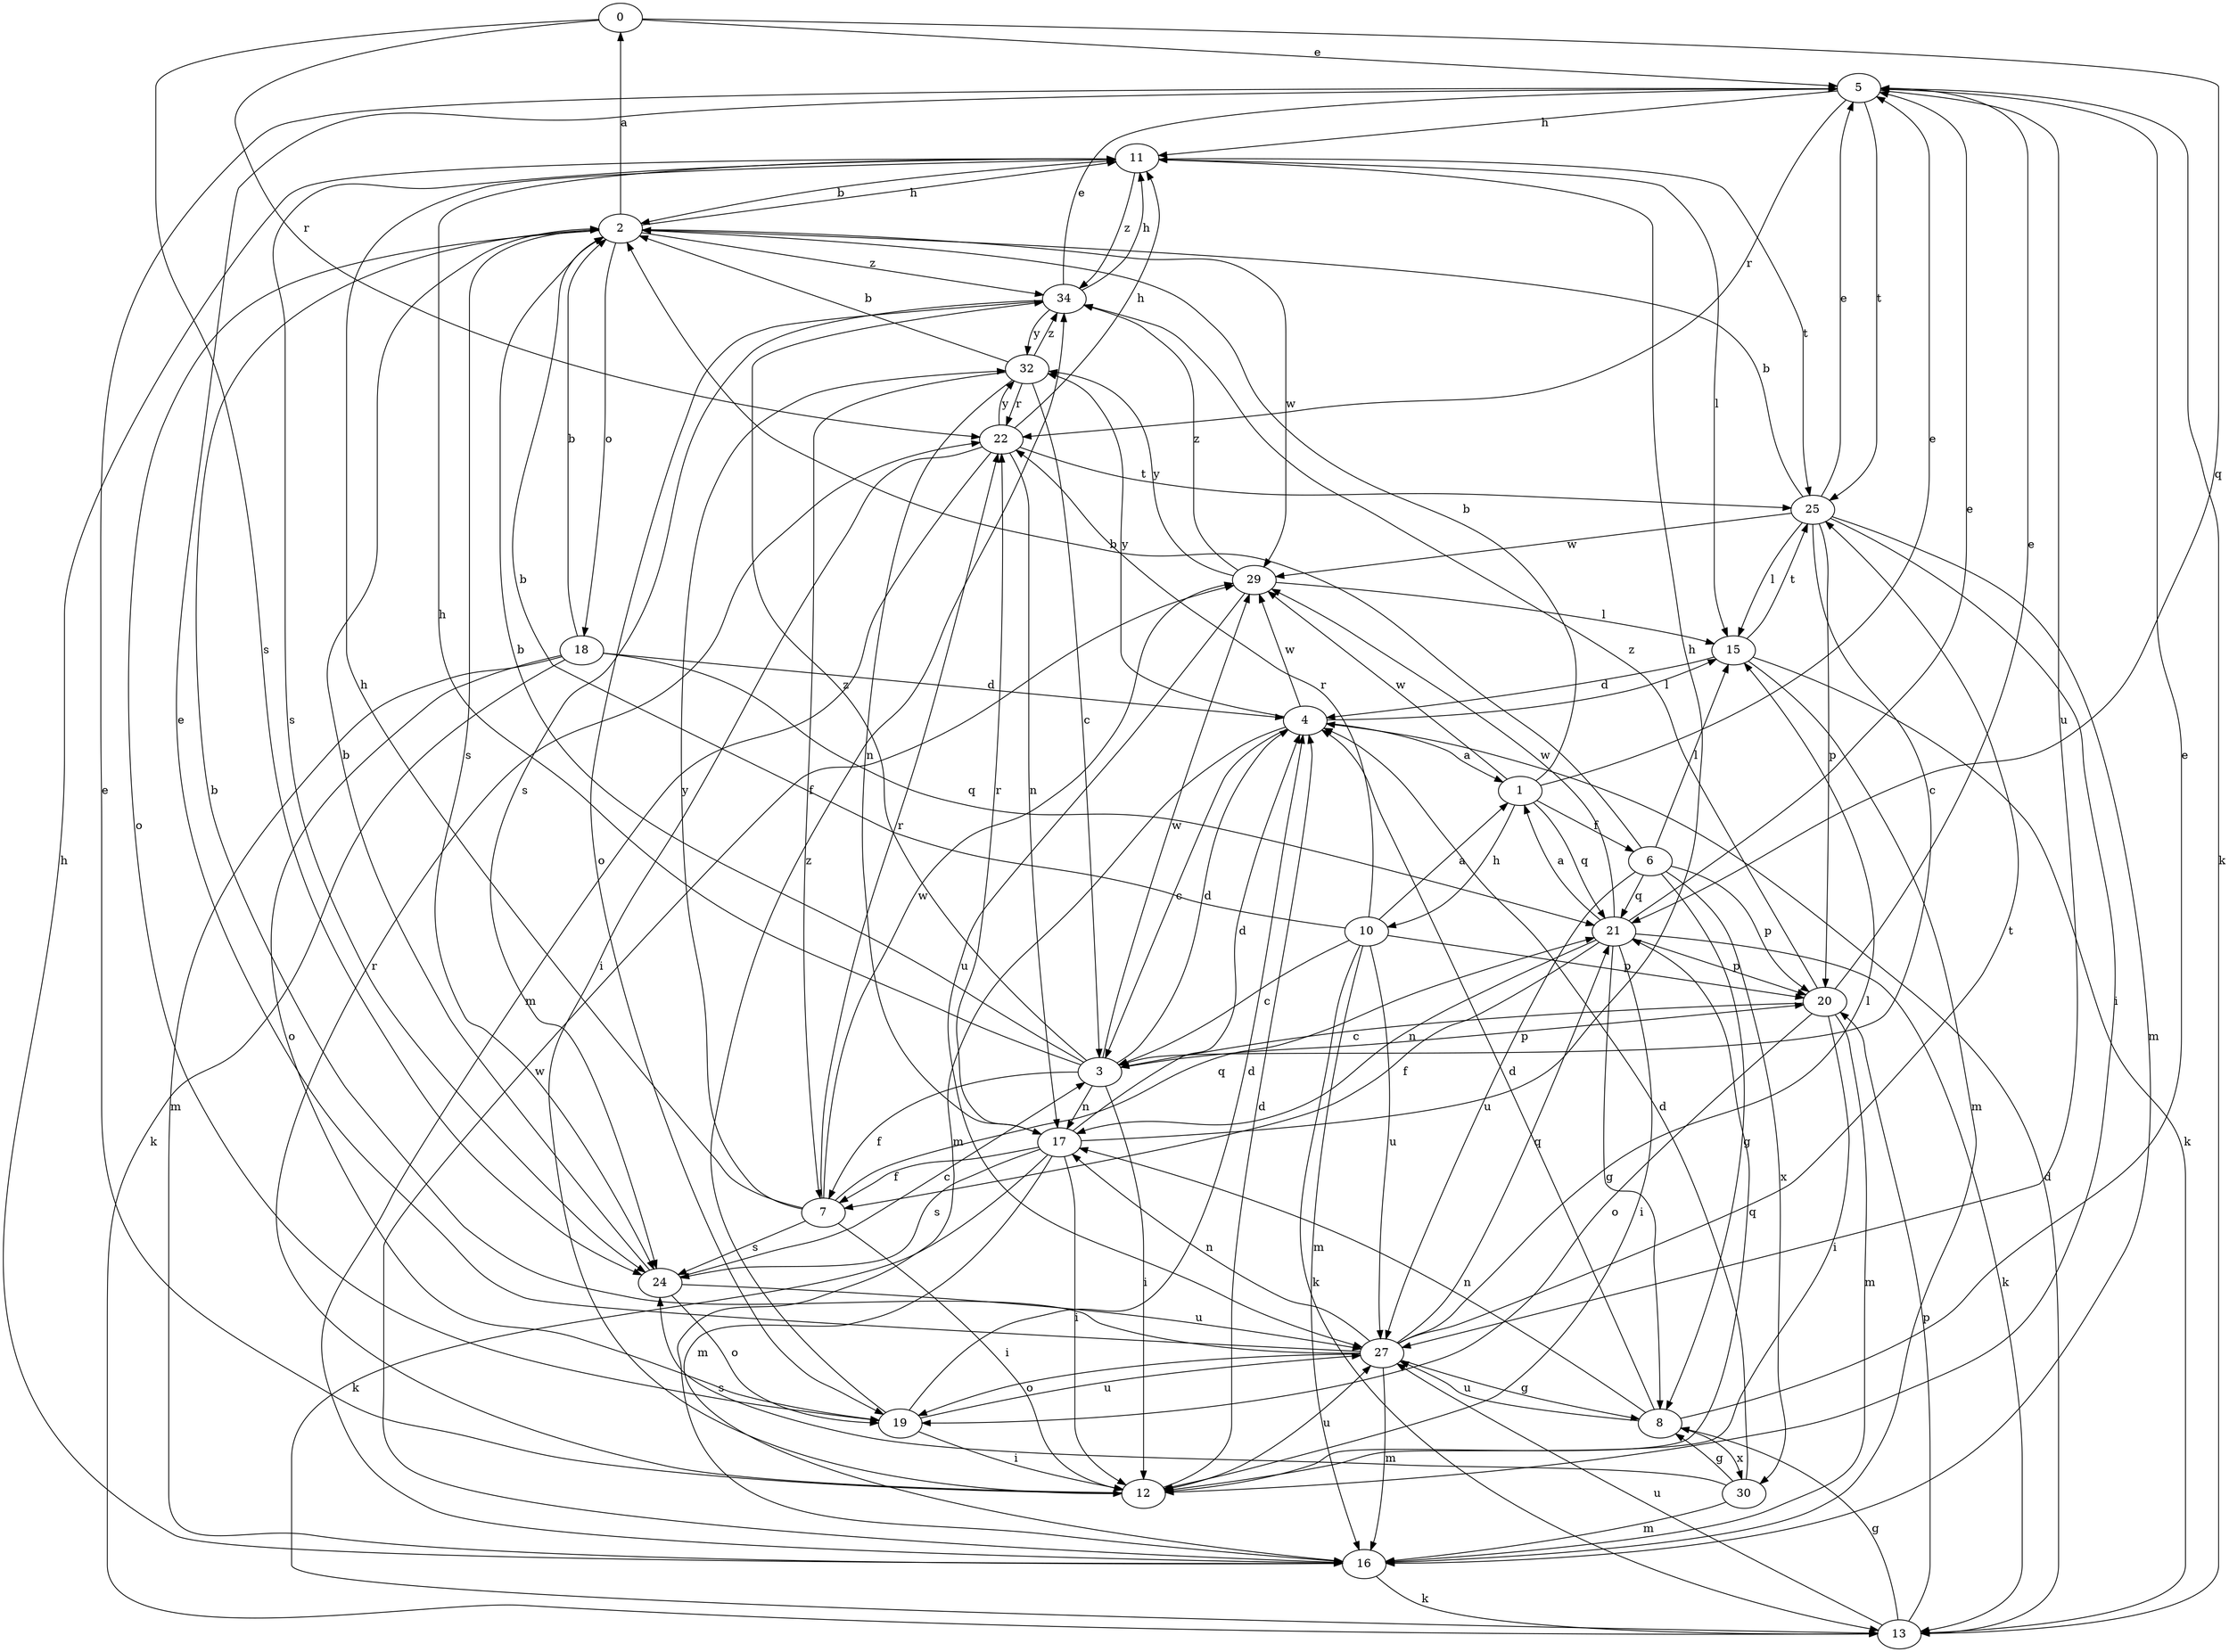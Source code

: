 strict digraph  {
0;
1;
2;
3;
4;
5;
6;
7;
8;
10;
11;
12;
13;
15;
16;
17;
18;
19;
20;
21;
22;
24;
25;
27;
29;
30;
32;
34;
0 -> 5  [label=e];
0 -> 21  [label=q];
0 -> 22  [label=r];
0 -> 24  [label=s];
1 -> 2  [label=b];
1 -> 5  [label=e];
1 -> 6  [label=f];
1 -> 10  [label=h];
1 -> 21  [label=q];
1 -> 29  [label=w];
2 -> 0  [label=a];
2 -> 11  [label=h];
2 -> 18  [label=o];
2 -> 19  [label=o];
2 -> 24  [label=s];
2 -> 29  [label=w];
2 -> 34  [label=z];
3 -> 2  [label=b];
3 -> 4  [label=d];
3 -> 7  [label=f];
3 -> 11  [label=h];
3 -> 12  [label=i];
3 -> 17  [label=n];
3 -> 20  [label=p];
3 -> 29  [label=w];
3 -> 34  [label=z];
4 -> 1  [label=a];
4 -> 3  [label=c];
4 -> 15  [label=l];
4 -> 16  [label=m];
4 -> 29  [label=w];
4 -> 32  [label=y];
5 -> 11  [label=h];
5 -> 13  [label=k];
5 -> 22  [label=r];
5 -> 25  [label=t];
5 -> 27  [label=u];
6 -> 2  [label=b];
6 -> 8  [label=g];
6 -> 15  [label=l];
6 -> 20  [label=p];
6 -> 21  [label=q];
6 -> 27  [label=u];
6 -> 30  [label=x];
7 -> 11  [label=h];
7 -> 12  [label=i];
7 -> 21  [label=q];
7 -> 22  [label=r];
7 -> 24  [label=s];
7 -> 29  [label=w];
7 -> 32  [label=y];
8 -> 4  [label=d];
8 -> 5  [label=e];
8 -> 17  [label=n];
8 -> 27  [label=u];
8 -> 30  [label=x];
10 -> 1  [label=a];
10 -> 2  [label=b];
10 -> 3  [label=c];
10 -> 13  [label=k];
10 -> 16  [label=m];
10 -> 20  [label=p];
10 -> 22  [label=r];
10 -> 27  [label=u];
11 -> 2  [label=b];
11 -> 15  [label=l];
11 -> 24  [label=s];
11 -> 25  [label=t];
11 -> 34  [label=z];
12 -> 4  [label=d];
12 -> 5  [label=e];
12 -> 21  [label=q];
12 -> 22  [label=r];
12 -> 27  [label=u];
13 -> 4  [label=d];
13 -> 8  [label=g];
13 -> 20  [label=p];
13 -> 27  [label=u];
15 -> 4  [label=d];
15 -> 13  [label=k];
15 -> 16  [label=m];
15 -> 25  [label=t];
16 -> 11  [label=h];
16 -> 13  [label=k];
16 -> 29  [label=w];
17 -> 4  [label=d];
17 -> 7  [label=f];
17 -> 11  [label=h];
17 -> 12  [label=i];
17 -> 13  [label=k];
17 -> 16  [label=m];
17 -> 22  [label=r];
17 -> 24  [label=s];
18 -> 2  [label=b];
18 -> 4  [label=d];
18 -> 13  [label=k];
18 -> 16  [label=m];
18 -> 19  [label=o];
18 -> 21  [label=q];
19 -> 4  [label=d];
19 -> 12  [label=i];
19 -> 27  [label=u];
19 -> 34  [label=z];
20 -> 3  [label=c];
20 -> 5  [label=e];
20 -> 12  [label=i];
20 -> 16  [label=m];
20 -> 19  [label=o];
20 -> 34  [label=z];
21 -> 1  [label=a];
21 -> 5  [label=e];
21 -> 7  [label=f];
21 -> 8  [label=g];
21 -> 12  [label=i];
21 -> 13  [label=k];
21 -> 17  [label=n];
21 -> 20  [label=p];
21 -> 29  [label=w];
22 -> 11  [label=h];
22 -> 12  [label=i];
22 -> 16  [label=m];
22 -> 17  [label=n];
22 -> 25  [label=t];
22 -> 32  [label=y];
24 -> 2  [label=b];
24 -> 3  [label=c];
24 -> 19  [label=o];
24 -> 27  [label=u];
25 -> 2  [label=b];
25 -> 3  [label=c];
25 -> 5  [label=e];
25 -> 12  [label=i];
25 -> 15  [label=l];
25 -> 16  [label=m];
25 -> 20  [label=p];
25 -> 29  [label=w];
27 -> 2  [label=b];
27 -> 5  [label=e];
27 -> 8  [label=g];
27 -> 15  [label=l];
27 -> 16  [label=m];
27 -> 17  [label=n];
27 -> 19  [label=o];
27 -> 21  [label=q];
27 -> 25  [label=t];
29 -> 15  [label=l];
29 -> 27  [label=u];
29 -> 32  [label=y];
29 -> 34  [label=z];
30 -> 4  [label=d];
30 -> 8  [label=g];
30 -> 16  [label=m];
30 -> 24  [label=s];
32 -> 2  [label=b];
32 -> 3  [label=c];
32 -> 7  [label=f];
32 -> 17  [label=n];
32 -> 22  [label=r];
32 -> 34  [label=z];
34 -> 5  [label=e];
34 -> 11  [label=h];
34 -> 19  [label=o];
34 -> 24  [label=s];
34 -> 32  [label=y];
}
